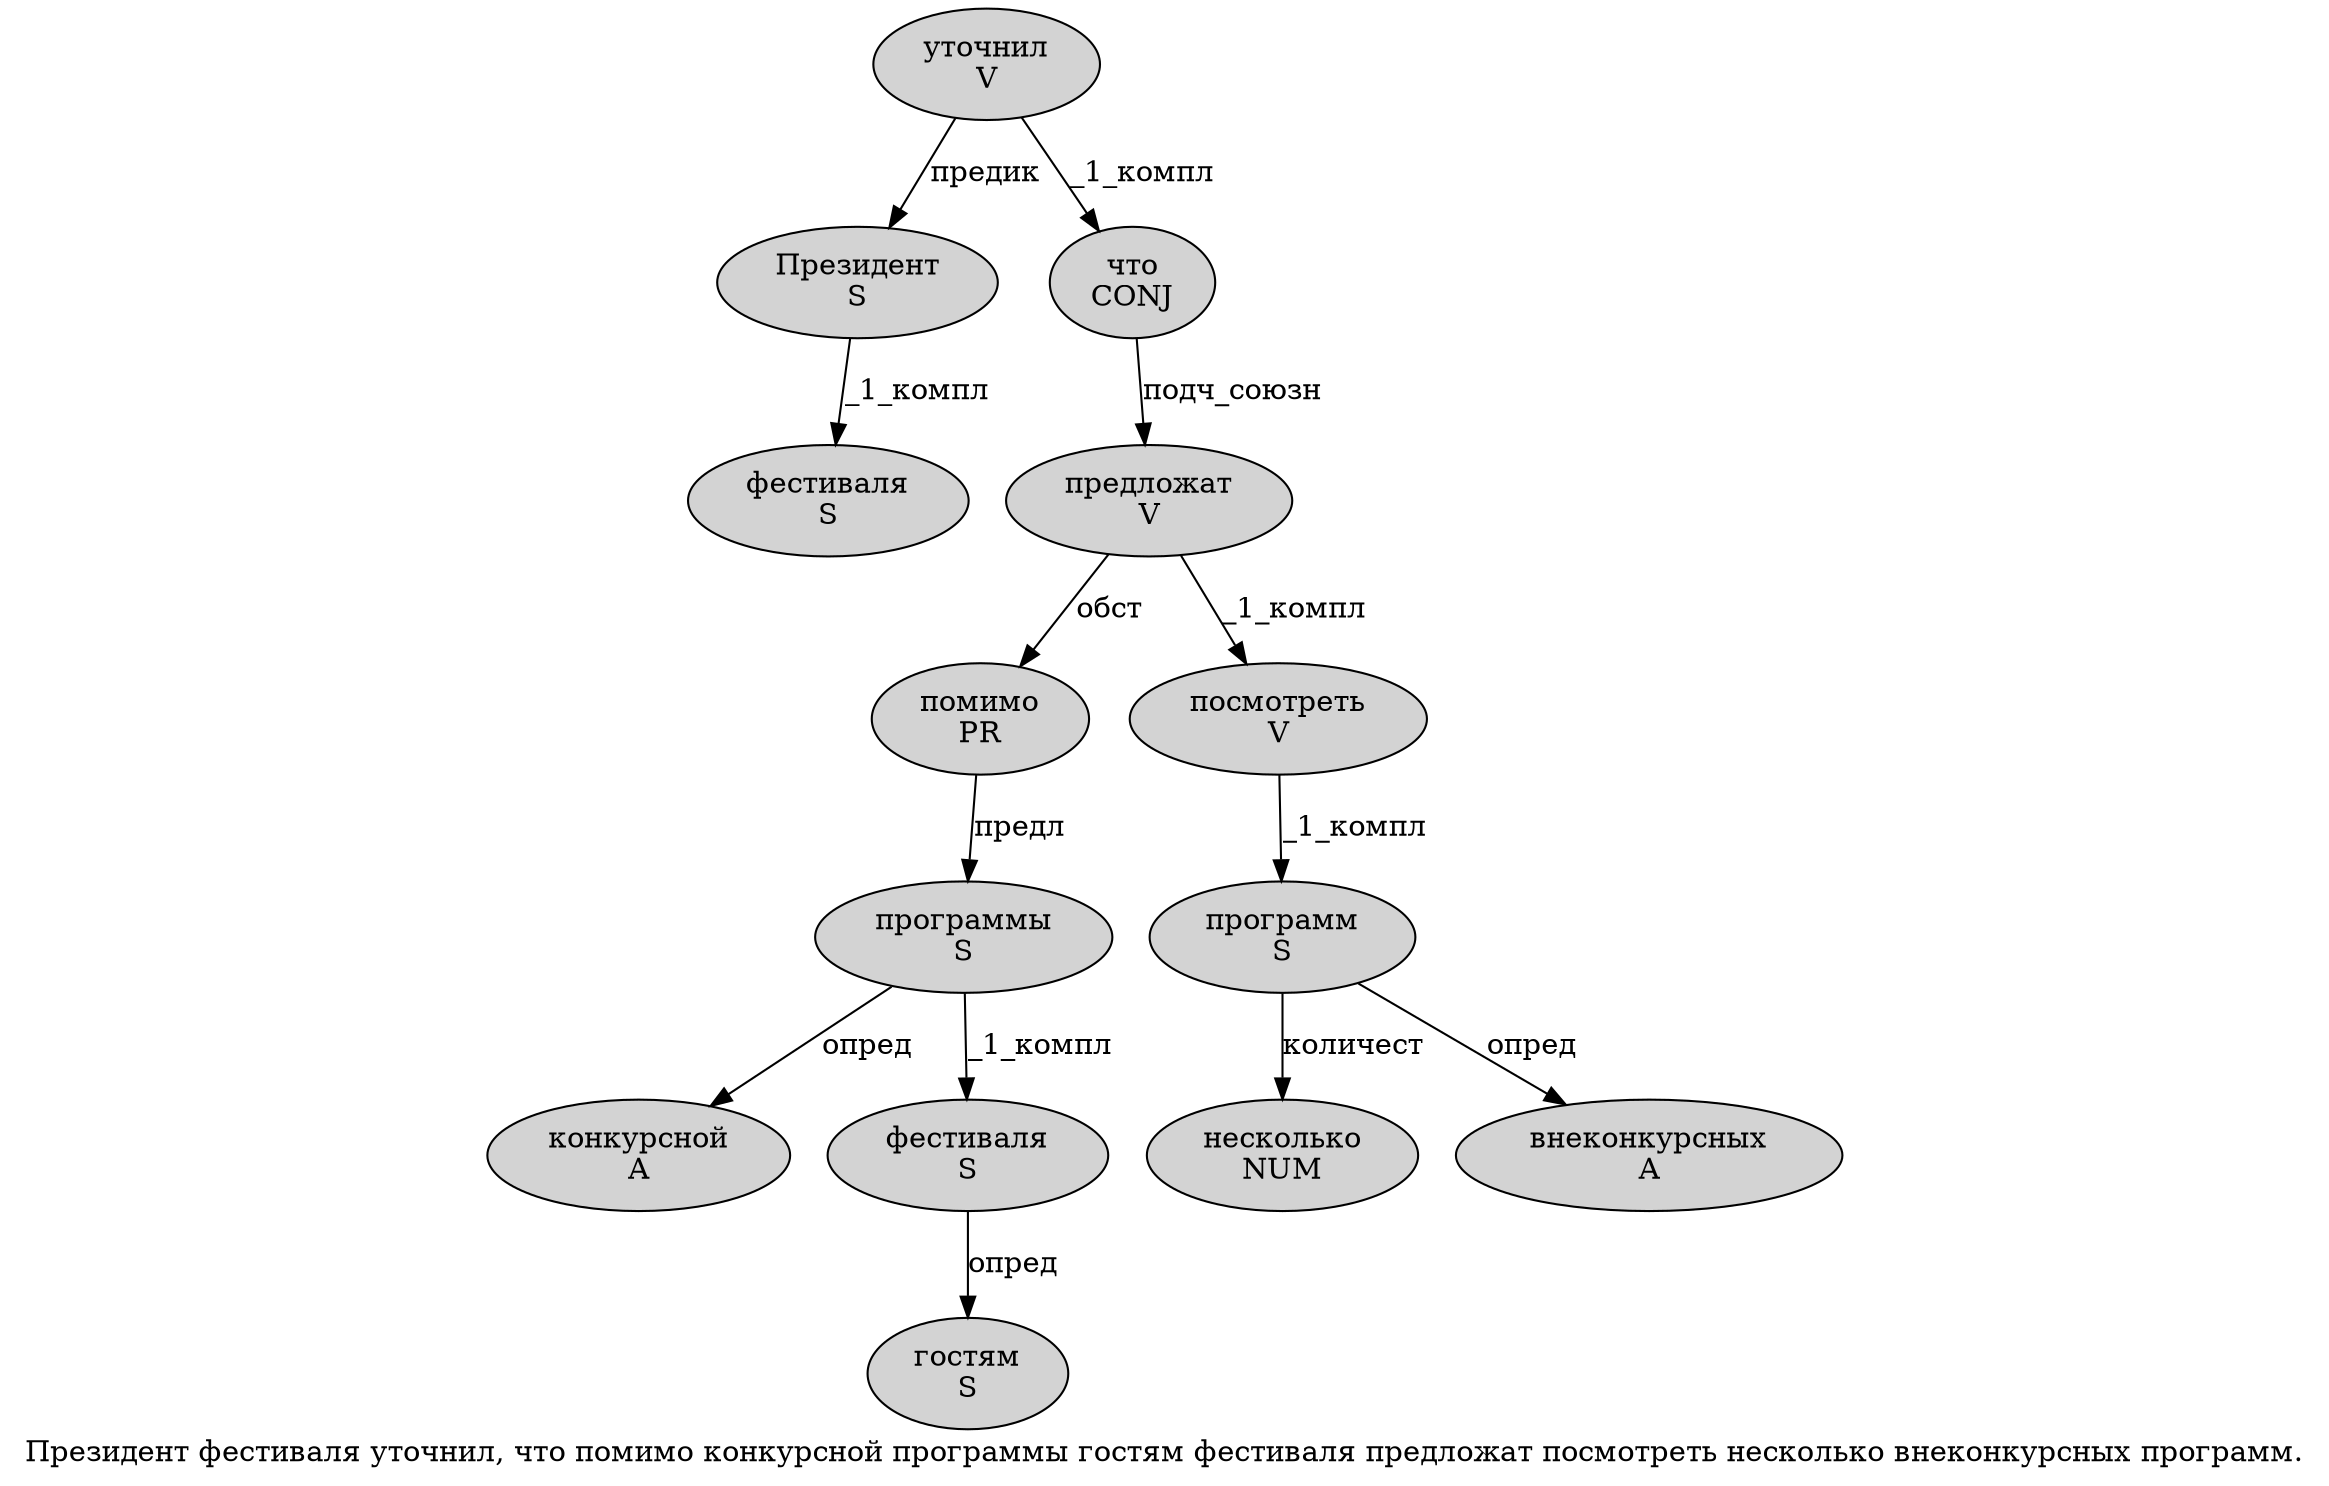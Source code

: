 digraph SENTENCE_303 {
	graph [label="Президент фестиваля уточнил, что помимо конкурсной программы гостям фестиваля предложат посмотреть несколько внеконкурсных программ."]
	node [style=filled]
		0 [label="Президент
S" color="" fillcolor=lightgray penwidth=1 shape=ellipse]
		1 [label="фестиваля
S" color="" fillcolor=lightgray penwidth=1 shape=ellipse]
		2 [label="уточнил
V" color="" fillcolor=lightgray penwidth=1 shape=ellipse]
		4 [label="что
CONJ" color="" fillcolor=lightgray penwidth=1 shape=ellipse]
		5 [label="помимо
PR" color="" fillcolor=lightgray penwidth=1 shape=ellipse]
		6 [label="конкурсной
A" color="" fillcolor=lightgray penwidth=1 shape=ellipse]
		7 [label="программы
S" color="" fillcolor=lightgray penwidth=1 shape=ellipse]
		8 [label="гостям
S" color="" fillcolor=lightgray penwidth=1 shape=ellipse]
		9 [label="фестиваля
S" color="" fillcolor=lightgray penwidth=1 shape=ellipse]
		10 [label="предложат
V" color="" fillcolor=lightgray penwidth=1 shape=ellipse]
		11 [label="посмотреть
V" color="" fillcolor=lightgray penwidth=1 shape=ellipse]
		12 [label="несколько
NUM" color="" fillcolor=lightgray penwidth=1 shape=ellipse]
		13 [label="внеконкурсных
A" color="" fillcolor=lightgray penwidth=1 shape=ellipse]
		14 [label="программ
S" color="" fillcolor=lightgray penwidth=1 shape=ellipse]
			4 -> 10 [label="подч_союзн"]
			2 -> 0 [label="предик"]
			2 -> 4 [label="_1_компл"]
			10 -> 5 [label="обст"]
			10 -> 11 [label="_1_компл"]
			11 -> 14 [label="_1_компл"]
			7 -> 6 [label="опред"]
			7 -> 9 [label="_1_компл"]
			9 -> 8 [label="опред"]
			14 -> 12 [label="количест"]
			14 -> 13 [label="опред"]
			0 -> 1 [label="_1_компл"]
			5 -> 7 [label="предл"]
}